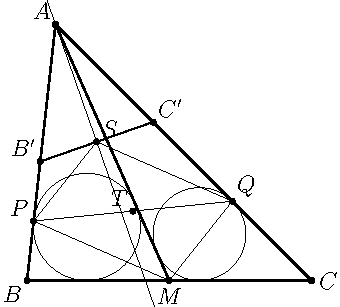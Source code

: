 import geometry;


size(6cm);

point A = (1,9);
point B = (0,0);
point C = (10,0);


point M = midpoint(segment(B,C));


circle w1 = incircle(A,M,C);
circle w2 = incircle(A,M,B);

point P = intersectionpoints(line(A,B), w2)[0];
point Q = intersectionpoints(line(A,C), w1)[0];

point T = midpoint(segment(P,Q));

point Bp = scale(-1, P)*B;
point Cp = scale(-1, Q)*C;

point S_ = scale(-1, T)*M;
//draw


dot("$A$", A, NW);
dot("$B$", B, SW);
dot("$C$", C);
dot("$M$", M, S);



dot("$P$", P, NW);
dot("$Q$", Q, NE);
dot("$S$", S_, NE);
dot("$T$", T, NW);

draw(A--B--C--cycle^^A--M, linewidth(.8));

draw(w1^^w2^^M--P--S_--Q--cycle^^P--Q, linewidth(.3));


dot("$B'$", Bp, NW);
dot("$C'$", Cp, NE);
draw(Bp--Cp);


draw(bisector(line(A,B), line(A,C)), linewidth(.3));

